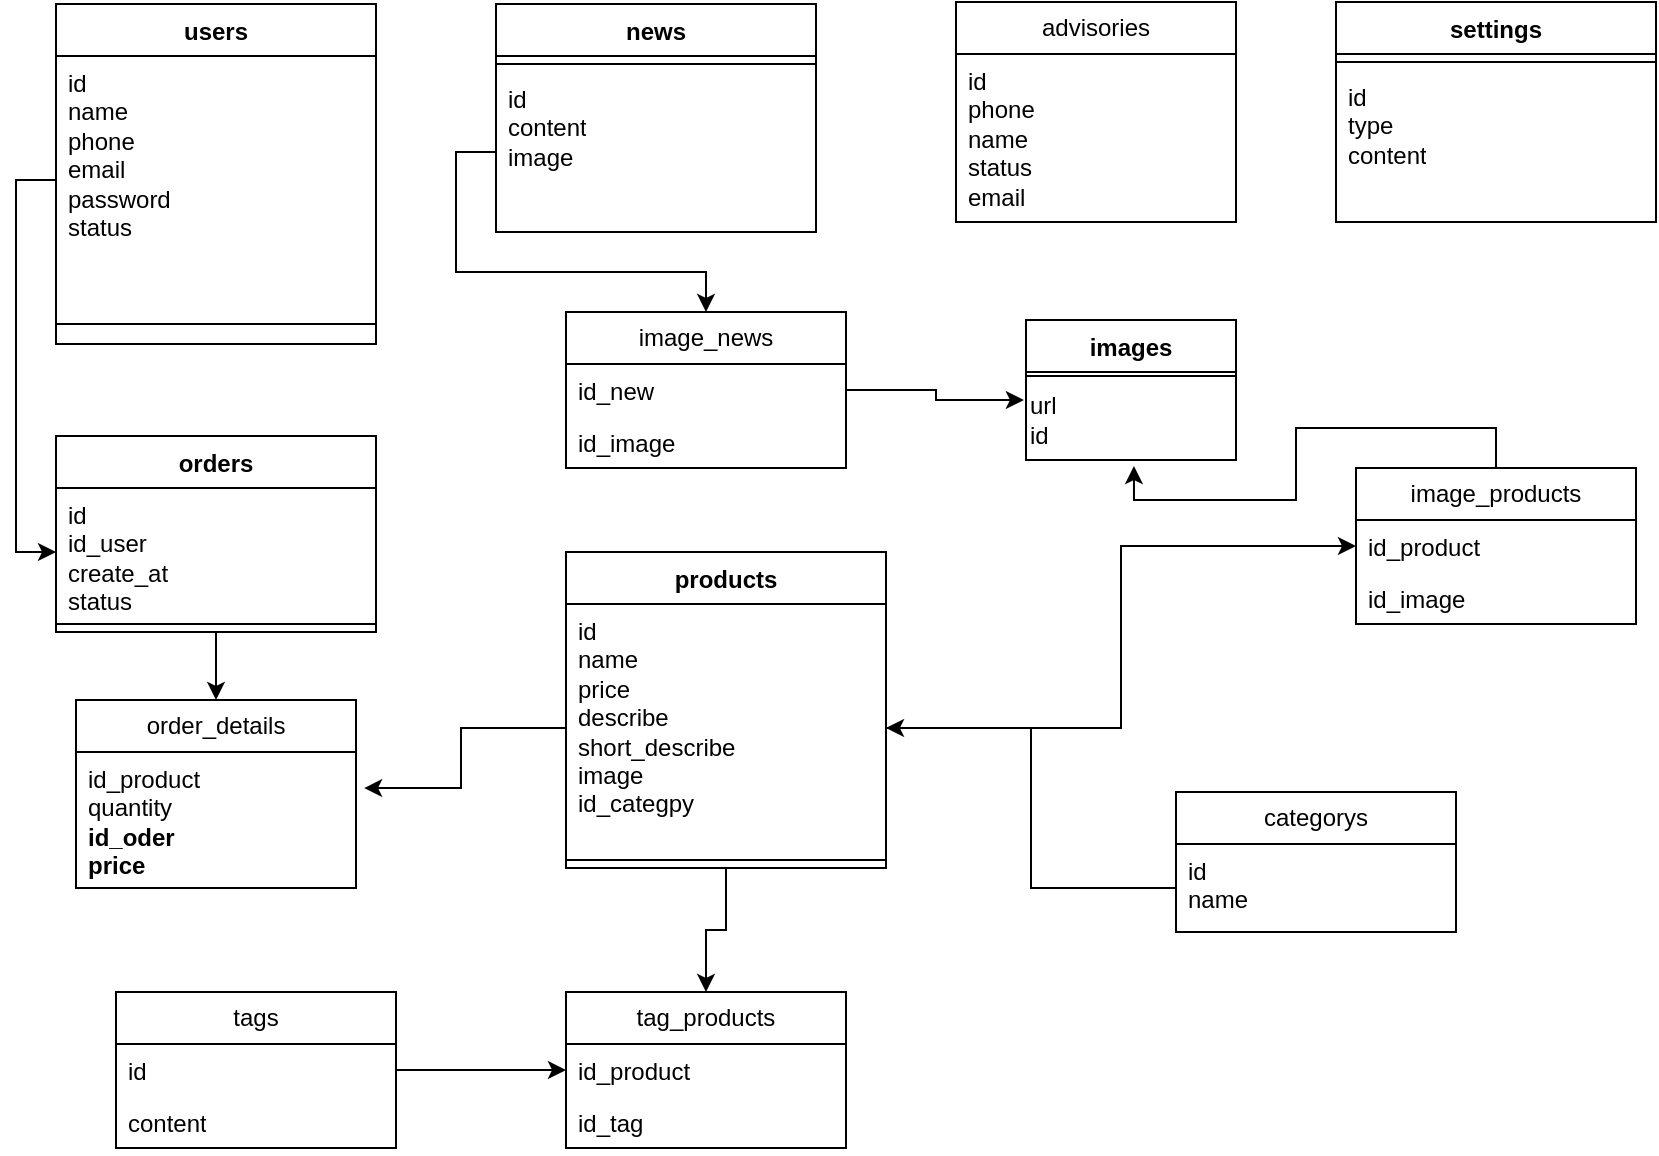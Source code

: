 <mxfile version="21.3.7" type="github">
  <diagram name="Page-1" id="jINwdqk66DMcaBhefttW">
    <mxGraphModel dx="825" dy="452" grid="1" gridSize="10" guides="1" tooltips="1" connect="1" arrows="1" fold="1" page="1" pageScale="1" pageWidth="850" pageHeight="1100" math="0" shadow="0">
      <root>
        <mxCell id="0" />
        <mxCell id="1" parent="0" />
        <mxCell id="tOMoxlkObsfpbXWG7EUW-1" value="images" style="swimlane;fontStyle=1;align=center;verticalAlign=top;childLayout=stackLayout;horizontal=1;startSize=26;horizontalStack=0;resizeParent=1;resizeParentMax=0;resizeLast=0;collapsible=1;marginBottom=0;whiteSpace=wrap;html=1;" parent="1" vertex="1">
          <mxGeometry x="515" y="164" width="105" height="70" as="geometry" />
        </mxCell>
        <mxCell id="tOMoxlkObsfpbXWG7EUW-3" value="" style="line;strokeWidth=1;fillColor=none;align=left;verticalAlign=middle;spacingTop=-1;spacingLeft=3;spacingRight=3;rotatable=0;labelPosition=right;points=[];portConstraint=eastwest;strokeColor=inherit;" parent="tOMoxlkObsfpbXWG7EUW-1" vertex="1">
          <mxGeometry y="26" width="105" height="4" as="geometry" />
        </mxCell>
        <mxCell id="pA6Jrh5P_2wQihIdZs5N-2" value="url&lt;br&gt;id" style="text;html=1;align=left;verticalAlign=middle;resizable=0;points=[];autosize=1;strokeColor=none;fillColor=none;" parent="tOMoxlkObsfpbXWG7EUW-1" vertex="1">
          <mxGeometry y="30" width="105" height="40" as="geometry" />
        </mxCell>
        <mxCell id="tOMoxlkObsfpbXWG7EUW-5" value="settings" style="swimlane;fontStyle=1;align=center;verticalAlign=top;childLayout=stackLayout;horizontal=1;startSize=26;horizontalStack=0;resizeParent=1;resizeParentMax=0;resizeLast=0;collapsible=1;marginBottom=0;whiteSpace=wrap;html=1;" parent="1" vertex="1">
          <mxGeometry x="670" y="5" width="160" height="110" as="geometry" />
        </mxCell>
        <mxCell id="tOMoxlkObsfpbXWG7EUW-7" value="" style="line;strokeWidth=1;fillColor=none;align=left;verticalAlign=middle;spacingTop=-1;spacingLeft=3;spacingRight=3;rotatable=0;labelPosition=right;points=[];portConstraint=eastwest;strokeColor=inherit;" parent="tOMoxlkObsfpbXWG7EUW-5" vertex="1">
          <mxGeometry y="26" width="160" height="8" as="geometry" />
        </mxCell>
        <mxCell id="tOMoxlkObsfpbXWG7EUW-8" value="id&lt;br&gt;type&lt;br&gt;content" style="text;strokeColor=none;fillColor=none;align=left;verticalAlign=top;spacingLeft=4;spacingRight=4;overflow=hidden;rotatable=0;points=[[0,0.5],[1,0.5]];portConstraint=eastwest;whiteSpace=wrap;html=1;" parent="tOMoxlkObsfpbXWG7EUW-5" vertex="1">
          <mxGeometry y="34" width="160" height="76" as="geometry" />
        </mxCell>
        <mxCell id="tOMoxlkObsfpbXWG7EUW-10" value="users" style="swimlane;fontStyle=1;align=center;verticalAlign=top;childLayout=stackLayout;horizontal=1;startSize=26;horizontalStack=0;resizeParent=1;resizeParentMax=0;resizeLast=0;collapsible=1;marginBottom=0;whiteSpace=wrap;html=1;" parent="1" vertex="1">
          <mxGeometry x="30" y="6" width="160" height="170" as="geometry" />
        </mxCell>
        <mxCell id="tOMoxlkObsfpbXWG7EUW-11" value="id&lt;br&gt;name&lt;br&gt;phone&lt;br&gt;email&lt;br&gt;password&lt;br&gt;status" style="text;strokeColor=none;fillColor=none;align=left;verticalAlign=top;spacingLeft=4;spacingRight=4;overflow=hidden;rotatable=0;points=[[0,0.5],[1,0.5]];portConstraint=eastwest;whiteSpace=wrap;html=1;" parent="tOMoxlkObsfpbXWG7EUW-10" vertex="1">
          <mxGeometry y="26" width="160" height="124" as="geometry" />
        </mxCell>
        <mxCell id="tOMoxlkObsfpbXWG7EUW-12" value="" style="line;strokeWidth=1;fillColor=none;align=left;verticalAlign=middle;spacingTop=-1;spacingLeft=3;spacingRight=3;rotatable=0;labelPosition=right;points=[];portConstraint=eastwest;strokeColor=inherit;" parent="tOMoxlkObsfpbXWG7EUW-10" vertex="1">
          <mxGeometry y="150" width="160" height="20" as="geometry" />
        </mxCell>
        <mxCell id="tOMoxlkObsfpbXWG7EUW-14" value="news" style="swimlane;fontStyle=1;align=center;verticalAlign=top;childLayout=stackLayout;horizontal=1;startSize=26;horizontalStack=0;resizeParent=1;resizeParentMax=0;resizeLast=0;collapsible=1;marginBottom=0;whiteSpace=wrap;html=1;" parent="1" vertex="1">
          <mxGeometry x="250" y="6" width="160" height="114" as="geometry" />
        </mxCell>
        <mxCell id="tOMoxlkObsfpbXWG7EUW-16" value="" style="line;strokeWidth=1;fillColor=none;align=left;verticalAlign=middle;spacingTop=-1;spacingLeft=3;spacingRight=3;rotatable=0;labelPosition=right;points=[];portConstraint=eastwest;strokeColor=inherit;" parent="tOMoxlkObsfpbXWG7EUW-14" vertex="1">
          <mxGeometry y="26" width="160" height="8" as="geometry" />
        </mxCell>
        <mxCell id="tOMoxlkObsfpbXWG7EUW-17" value="id&lt;br&gt;content&lt;br&gt;image" style="text;strokeColor=none;fillColor=none;align=left;verticalAlign=top;spacingLeft=4;spacingRight=4;overflow=hidden;rotatable=0;points=[[0,0.5],[1,0.5]];portConstraint=eastwest;whiteSpace=wrap;html=1;" parent="tOMoxlkObsfpbXWG7EUW-14" vertex="1">
          <mxGeometry y="34" width="160" height="80" as="geometry" />
        </mxCell>
        <mxCell id="b3kXQAV7QsY5PpGhtDHU-17" style="edgeStyle=orthogonalEdgeStyle;rounded=0;orthogonalLoop=1;jettySize=auto;html=1;exitX=0.5;exitY=1;exitDx=0;exitDy=0;" parent="1" source="tOMoxlkObsfpbXWG7EUW-27" target="S894nJClgSg21sT1aZvM-1" edge="1">
          <mxGeometry relative="1" as="geometry" />
        </mxCell>
        <mxCell id="tOMoxlkObsfpbXWG7EUW-27" value="orders" style="swimlane;fontStyle=1;align=center;verticalAlign=top;childLayout=stackLayout;horizontal=1;startSize=26;horizontalStack=0;resizeParent=1;resizeParentMax=0;resizeLast=0;collapsible=1;marginBottom=0;whiteSpace=wrap;html=1;" parent="1" vertex="1">
          <mxGeometry x="30" y="222" width="160" height="98" as="geometry" />
        </mxCell>
        <mxCell id="tOMoxlkObsfpbXWG7EUW-28" value="id&lt;br&gt;id_user&lt;br&gt;create_at&lt;br&gt;status" style="text;strokeColor=none;fillColor=none;align=left;verticalAlign=top;spacingLeft=4;spacingRight=4;overflow=hidden;rotatable=0;points=[[0,0.5],[1,0.5]];portConstraint=eastwest;whiteSpace=wrap;html=1;" parent="tOMoxlkObsfpbXWG7EUW-27" vertex="1">
          <mxGeometry y="26" width="160" height="64" as="geometry" />
        </mxCell>
        <mxCell id="tOMoxlkObsfpbXWG7EUW-29" value="" style="line;strokeWidth=1;fillColor=none;align=left;verticalAlign=middle;spacingTop=-1;spacingLeft=3;spacingRight=3;rotatable=0;labelPosition=right;points=[];portConstraint=eastwest;strokeColor=inherit;" parent="tOMoxlkObsfpbXWG7EUW-27" vertex="1">
          <mxGeometry y="90" width="160" height="8" as="geometry" />
        </mxCell>
        <mxCell id="iPsMPKHaUglrYzkJ6XSz-16" style="edgeStyle=orthogonalEdgeStyle;rounded=0;orthogonalLoop=1;jettySize=auto;html=1;exitX=0.5;exitY=1;exitDx=0;exitDy=0;" parent="1" source="tOMoxlkObsfpbXWG7EUW-41" target="iPsMPKHaUglrYzkJ6XSz-12" edge="1">
          <mxGeometry relative="1" as="geometry" />
        </mxCell>
        <mxCell id="tOMoxlkObsfpbXWG7EUW-41" value="products" style="swimlane;fontStyle=1;align=center;verticalAlign=top;childLayout=stackLayout;horizontal=1;startSize=26;horizontalStack=0;resizeParent=1;resizeParentMax=0;resizeLast=0;collapsible=1;marginBottom=0;whiteSpace=wrap;html=1;" parent="1" vertex="1">
          <mxGeometry x="285" y="280" width="160" height="158" as="geometry" />
        </mxCell>
        <mxCell id="tOMoxlkObsfpbXWG7EUW-42" value="id&lt;br&gt;name&lt;br&gt;price&lt;br&gt;describe&lt;br&gt;short_describe&lt;br&gt;image&lt;br&gt;id_categpy" style="text;strokeColor=none;fillColor=none;align=left;verticalAlign=top;spacingLeft=4;spacingRight=4;overflow=hidden;rotatable=0;points=[[0,0.5],[1,0.5]];portConstraint=eastwest;whiteSpace=wrap;html=1;" parent="tOMoxlkObsfpbXWG7EUW-41" vertex="1">
          <mxGeometry y="26" width="160" height="124" as="geometry" />
        </mxCell>
        <mxCell id="tOMoxlkObsfpbXWG7EUW-43" value="" style="line;strokeWidth=1;fillColor=none;align=left;verticalAlign=middle;spacingTop=-1;spacingLeft=3;spacingRight=3;rotatable=0;labelPosition=right;points=[];portConstraint=eastwest;strokeColor=inherit;" parent="tOMoxlkObsfpbXWG7EUW-41" vertex="1">
          <mxGeometry y="150" width="160" height="8" as="geometry" />
        </mxCell>
        <mxCell id="S894nJClgSg21sT1aZvM-1" value="order_details" style="swimlane;fontStyle=0;childLayout=stackLayout;horizontal=1;startSize=26;fillColor=none;horizontalStack=0;resizeParent=1;resizeParentMax=0;resizeLast=0;collapsible=1;marginBottom=0;whiteSpace=wrap;html=1;" parent="1" vertex="1">
          <mxGeometry x="40" y="354" width="140" height="94" as="geometry" />
        </mxCell>
        <mxCell id="S894nJClgSg21sT1aZvM-4" value="id_product&lt;br&gt;quantity&lt;br&gt;&lt;b&gt;id_oder&lt;br&gt;price&lt;br&gt;&lt;/b&gt;" style="text;strokeColor=none;fillColor=none;align=left;verticalAlign=top;spacingLeft=4;spacingRight=4;overflow=hidden;rotatable=0;points=[[0,0.5],[1,0.5]];portConstraint=eastwest;whiteSpace=wrap;html=1;" parent="S894nJClgSg21sT1aZvM-1" vertex="1">
          <mxGeometry y="26" width="140" height="68" as="geometry" />
        </mxCell>
        <mxCell id="S894nJClgSg21sT1aZvM-6" value="advisories" style="swimlane;fontStyle=0;childLayout=stackLayout;horizontal=1;startSize=26;fillColor=none;horizontalStack=0;resizeParent=1;resizeParentMax=0;resizeLast=0;collapsible=1;marginBottom=0;whiteSpace=wrap;html=1;" parent="1" vertex="1">
          <mxGeometry x="480" y="5" width="140" height="110" as="geometry" />
        </mxCell>
        <mxCell id="S894nJClgSg21sT1aZvM-9" value="id&lt;br&gt;phone&amp;nbsp;&lt;br&gt;name&lt;br&gt;status&lt;br&gt;email" style="text;strokeColor=none;fillColor=none;align=left;verticalAlign=top;spacingLeft=4;spacingRight=4;overflow=hidden;rotatable=0;points=[[0,0.5],[1,0.5]];portConstraint=eastwest;whiteSpace=wrap;html=1;" parent="S894nJClgSg21sT1aZvM-6" vertex="1">
          <mxGeometry y="26" width="140" height="84" as="geometry" />
        </mxCell>
        <mxCell id="b3kXQAV7QsY5PpGhtDHU-19" style="edgeStyle=orthogonalEdgeStyle;rounded=0;orthogonalLoop=1;jettySize=auto;html=1;exitX=0.5;exitY=0;exitDx=0;exitDy=0;entryX=0.514;entryY=1.075;entryDx=0;entryDy=0;entryPerimeter=0;" parent="1" source="b3kXQAV7QsY5PpGhtDHU-1" target="pA6Jrh5P_2wQihIdZs5N-2" edge="1">
          <mxGeometry relative="1" as="geometry" />
        </mxCell>
        <mxCell id="b3kXQAV7QsY5PpGhtDHU-1" value="image_products" style="swimlane;fontStyle=0;childLayout=stackLayout;horizontal=1;startSize=26;fillColor=none;horizontalStack=0;resizeParent=1;resizeParentMax=0;resizeLast=0;collapsible=1;marginBottom=0;whiteSpace=wrap;html=1;" parent="1" vertex="1">
          <mxGeometry x="680" y="238" width="140" height="78" as="geometry" />
        </mxCell>
        <mxCell id="b3kXQAV7QsY5PpGhtDHU-2" value="id_product" style="text;strokeColor=none;fillColor=none;align=left;verticalAlign=top;spacingLeft=4;spacingRight=4;overflow=hidden;rotatable=0;points=[[0,0.5],[1,0.5]];portConstraint=eastwest;whiteSpace=wrap;html=1;" parent="b3kXQAV7QsY5PpGhtDHU-1" vertex="1">
          <mxGeometry y="26" width="140" height="26" as="geometry" />
        </mxCell>
        <mxCell id="b3kXQAV7QsY5PpGhtDHU-3" value="id_image" style="text;strokeColor=none;fillColor=none;align=left;verticalAlign=top;spacingLeft=4;spacingRight=4;overflow=hidden;rotatable=0;points=[[0,0.5],[1,0.5]];portConstraint=eastwest;whiteSpace=wrap;html=1;" parent="b3kXQAV7QsY5PpGhtDHU-1" vertex="1">
          <mxGeometry y="52" width="140" height="26" as="geometry" />
        </mxCell>
        <mxCell id="b3kXQAV7QsY5PpGhtDHU-5" value="image_news" style="swimlane;fontStyle=0;childLayout=stackLayout;horizontal=1;startSize=26;fillColor=none;horizontalStack=0;resizeParent=1;resizeParentMax=0;resizeLast=0;collapsible=1;marginBottom=0;whiteSpace=wrap;html=1;" parent="1" vertex="1">
          <mxGeometry x="285" y="160" width="140" height="78" as="geometry" />
        </mxCell>
        <mxCell id="b3kXQAV7QsY5PpGhtDHU-6" value="id_new" style="text;strokeColor=none;fillColor=none;align=left;verticalAlign=top;spacingLeft=4;spacingRight=4;overflow=hidden;rotatable=0;points=[[0,0.5],[1,0.5]];portConstraint=eastwest;whiteSpace=wrap;html=1;" parent="b3kXQAV7QsY5PpGhtDHU-5" vertex="1">
          <mxGeometry y="26" width="140" height="26" as="geometry" />
        </mxCell>
        <mxCell id="b3kXQAV7QsY5PpGhtDHU-7" value="id_image" style="text;strokeColor=none;fillColor=none;align=left;verticalAlign=top;spacingLeft=4;spacingRight=4;overflow=hidden;rotatable=0;points=[[0,0.5],[1,0.5]];portConstraint=eastwest;whiteSpace=wrap;html=1;" parent="b3kXQAV7QsY5PpGhtDHU-5" vertex="1">
          <mxGeometry y="52" width="140" height="26" as="geometry" />
        </mxCell>
        <mxCell id="b3kXQAV7QsY5PpGhtDHU-12" style="edgeStyle=orthogonalEdgeStyle;rounded=0;orthogonalLoop=1;jettySize=auto;html=1;exitX=0;exitY=0.5;exitDx=0;exitDy=0;entryX=0;entryY=0.5;entryDx=0;entryDy=0;" parent="1" source="tOMoxlkObsfpbXWG7EUW-11" target="tOMoxlkObsfpbXWG7EUW-28" edge="1">
          <mxGeometry relative="1" as="geometry" />
        </mxCell>
        <mxCell id="b3kXQAV7QsY5PpGhtDHU-16" style="edgeStyle=orthogonalEdgeStyle;rounded=0;orthogonalLoop=1;jettySize=auto;html=1;exitX=0;exitY=0.5;exitDx=0;exitDy=0;entryX=1.029;entryY=0.265;entryDx=0;entryDy=0;entryPerimeter=0;" parent="1" source="tOMoxlkObsfpbXWG7EUW-42" target="S894nJClgSg21sT1aZvM-4" edge="1">
          <mxGeometry relative="1" as="geometry" />
        </mxCell>
        <mxCell id="b3kXQAV7QsY5PpGhtDHU-21" style="edgeStyle=orthogonalEdgeStyle;rounded=0;orthogonalLoop=1;jettySize=auto;html=1;exitX=0;exitY=0.5;exitDx=0;exitDy=0;" parent="1" source="tOMoxlkObsfpbXWG7EUW-17" target="b3kXQAV7QsY5PpGhtDHU-5" edge="1">
          <mxGeometry relative="1" as="geometry" />
        </mxCell>
        <mxCell id="b3kXQAV7QsY5PpGhtDHU-22" style="edgeStyle=orthogonalEdgeStyle;rounded=0;orthogonalLoop=1;jettySize=auto;html=1;exitX=1;exitY=0.5;exitDx=0;exitDy=0;entryX=0;entryY=0.5;entryDx=0;entryDy=0;" parent="1" source="tOMoxlkObsfpbXWG7EUW-42" target="b3kXQAV7QsY5PpGhtDHU-2" edge="1">
          <mxGeometry relative="1" as="geometry" />
        </mxCell>
        <mxCell id="iPsMPKHaUglrYzkJ6XSz-1" style="edgeStyle=orthogonalEdgeStyle;rounded=0;orthogonalLoop=1;jettySize=auto;html=1;exitX=1;exitY=0.5;exitDx=0;exitDy=0;entryX=-0.01;entryY=0.25;entryDx=0;entryDy=0;entryPerimeter=0;" parent="1" source="b3kXQAV7QsY5PpGhtDHU-6" target="pA6Jrh5P_2wQihIdZs5N-2" edge="1">
          <mxGeometry relative="1" as="geometry" />
        </mxCell>
        <mxCell id="iPsMPKHaUglrYzkJ6XSz-2" value="categorys" style="swimlane;fontStyle=0;childLayout=stackLayout;horizontal=1;startSize=26;fillColor=none;horizontalStack=0;resizeParent=1;resizeParentMax=0;resizeLast=0;collapsible=1;marginBottom=0;whiteSpace=wrap;html=1;" parent="1" vertex="1">
          <mxGeometry x="590" y="400" width="140" height="70" as="geometry" />
        </mxCell>
        <mxCell id="iPsMPKHaUglrYzkJ6XSz-3" value="id&lt;br&gt;name" style="text;strokeColor=none;fillColor=none;align=left;verticalAlign=top;spacingLeft=4;spacingRight=4;overflow=hidden;rotatable=0;points=[[0,0.5],[1,0.5]];portConstraint=eastwest;whiteSpace=wrap;html=1;" parent="iPsMPKHaUglrYzkJ6XSz-2" vertex="1">
          <mxGeometry y="26" width="140" height="44" as="geometry" />
        </mxCell>
        <mxCell id="iPsMPKHaUglrYzkJ6XSz-7" style="edgeStyle=orthogonalEdgeStyle;rounded=0;orthogonalLoop=1;jettySize=auto;html=1;exitX=0;exitY=0.5;exitDx=0;exitDy=0;entryX=1;entryY=0.5;entryDx=0;entryDy=0;" parent="1" source="iPsMPKHaUglrYzkJ6XSz-3" target="tOMoxlkObsfpbXWG7EUW-42" edge="1">
          <mxGeometry relative="1" as="geometry" />
        </mxCell>
        <mxCell id="iPsMPKHaUglrYzkJ6XSz-8" value="tags" style="swimlane;fontStyle=0;childLayout=stackLayout;horizontal=1;startSize=26;fillColor=none;horizontalStack=0;resizeParent=1;resizeParentMax=0;resizeLast=0;collapsible=1;marginBottom=0;whiteSpace=wrap;html=1;" parent="1" vertex="1">
          <mxGeometry x="60" y="500" width="140" height="78" as="geometry" />
        </mxCell>
        <mxCell id="iPsMPKHaUglrYzkJ6XSz-9" value="id" style="text;strokeColor=none;fillColor=none;align=left;verticalAlign=top;spacingLeft=4;spacingRight=4;overflow=hidden;rotatable=0;points=[[0,0.5],[1,0.5]];portConstraint=eastwest;whiteSpace=wrap;html=1;" parent="iPsMPKHaUglrYzkJ6XSz-8" vertex="1">
          <mxGeometry y="26" width="140" height="26" as="geometry" />
        </mxCell>
        <mxCell id="iPsMPKHaUglrYzkJ6XSz-10" value="content" style="text;strokeColor=none;fillColor=none;align=left;verticalAlign=top;spacingLeft=4;spacingRight=4;overflow=hidden;rotatable=0;points=[[0,0.5],[1,0.5]];portConstraint=eastwest;whiteSpace=wrap;html=1;" parent="iPsMPKHaUglrYzkJ6XSz-8" vertex="1">
          <mxGeometry y="52" width="140" height="26" as="geometry" />
        </mxCell>
        <mxCell id="iPsMPKHaUglrYzkJ6XSz-12" value="tag_products" style="swimlane;fontStyle=0;childLayout=stackLayout;horizontal=1;startSize=26;fillColor=none;horizontalStack=0;resizeParent=1;resizeParentMax=0;resizeLast=0;collapsible=1;marginBottom=0;whiteSpace=wrap;html=1;" parent="1" vertex="1">
          <mxGeometry x="285" y="500" width="140" height="78" as="geometry" />
        </mxCell>
        <mxCell id="iPsMPKHaUglrYzkJ6XSz-13" value="id_product" style="text;strokeColor=none;fillColor=none;align=left;verticalAlign=top;spacingLeft=4;spacingRight=4;overflow=hidden;rotatable=0;points=[[0,0.5],[1,0.5]];portConstraint=eastwest;whiteSpace=wrap;html=1;" parent="iPsMPKHaUglrYzkJ6XSz-12" vertex="1">
          <mxGeometry y="26" width="140" height="26" as="geometry" />
        </mxCell>
        <mxCell id="iPsMPKHaUglrYzkJ6XSz-14" value="id_tag" style="text;strokeColor=none;fillColor=none;align=left;verticalAlign=top;spacingLeft=4;spacingRight=4;overflow=hidden;rotatable=0;points=[[0,0.5],[1,0.5]];portConstraint=eastwest;whiteSpace=wrap;html=1;" parent="iPsMPKHaUglrYzkJ6XSz-12" vertex="1">
          <mxGeometry y="52" width="140" height="26" as="geometry" />
        </mxCell>
        <mxCell id="iPsMPKHaUglrYzkJ6XSz-18" style="edgeStyle=orthogonalEdgeStyle;rounded=0;orthogonalLoop=1;jettySize=auto;html=1;exitX=1;exitY=0.5;exitDx=0;exitDy=0;" parent="1" source="iPsMPKHaUglrYzkJ6XSz-9" target="iPsMPKHaUglrYzkJ6XSz-13" edge="1">
          <mxGeometry relative="1" as="geometry" />
        </mxCell>
      </root>
    </mxGraphModel>
  </diagram>
</mxfile>
